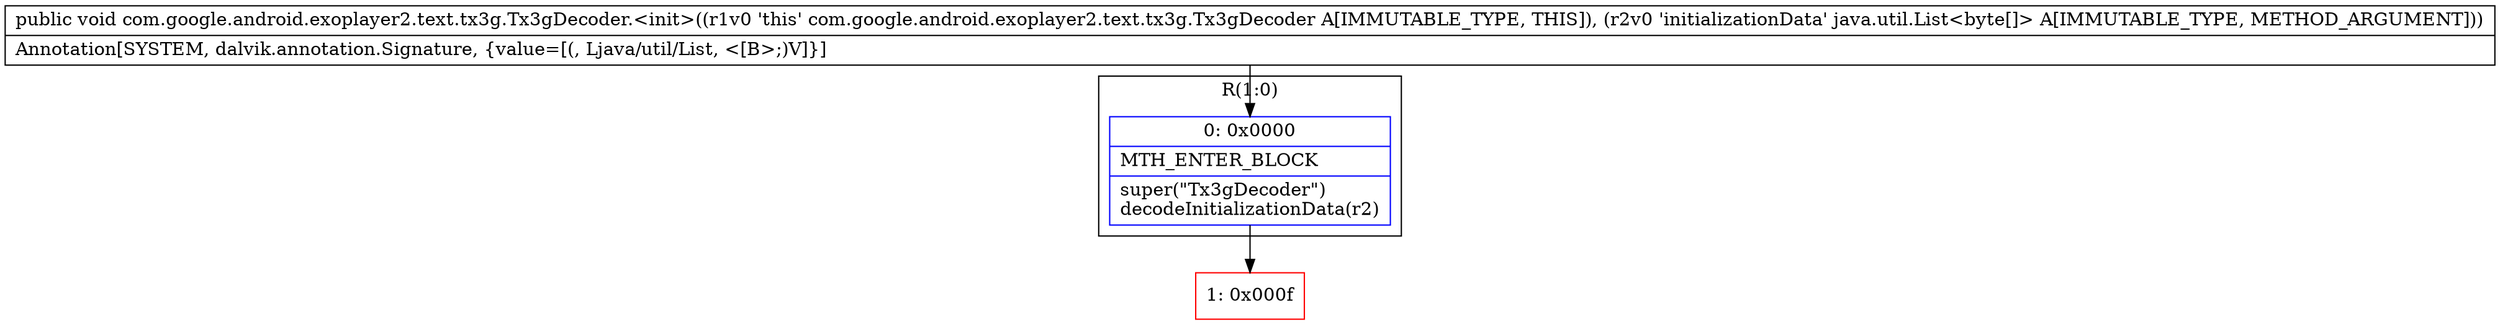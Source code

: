 digraph "CFG forcom.google.android.exoplayer2.text.tx3g.Tx3gDecoder.\<init\>(Ljava\/util\/List;)V" {
subgraph cluster_Region_694194263 {
label = "R(1:0)";
node [shape=record,color=blue];
Node_0 [shape=record,label="{0\:\ 0x0000|MTH_ENTER_BLOCK\l|super(\"Tx3gDecoder\")\ldecodeInitializationData(r2)\l}"];
}
Node_1 [shape=record,color=red,label="{1\:\ 0x000f}"];
MethodNode[shape=record,label="{public void com.google.android.exoplayer2.text.tx3g.Tx3gDecoder.\<init\>((r1v0 'this' com.google.android.exoplayer2.text.tx3g.Tx3gDecoder A[IMMUTABLE_TYPE, THIS]), (r2v0 'initializationData' java.util.List\<byte[]\> A[IMMUTABLE_TYPE, METHOD_ARGUMENT]))  | Annotation[SYSTEM, dalvik.annotation.Signature, \{value=[(, Ljava\/util\/List, \<[B\>;)V]\}]\l}"];
MethodNode -> Node_0;
Node_0 -> Node_1;
}

